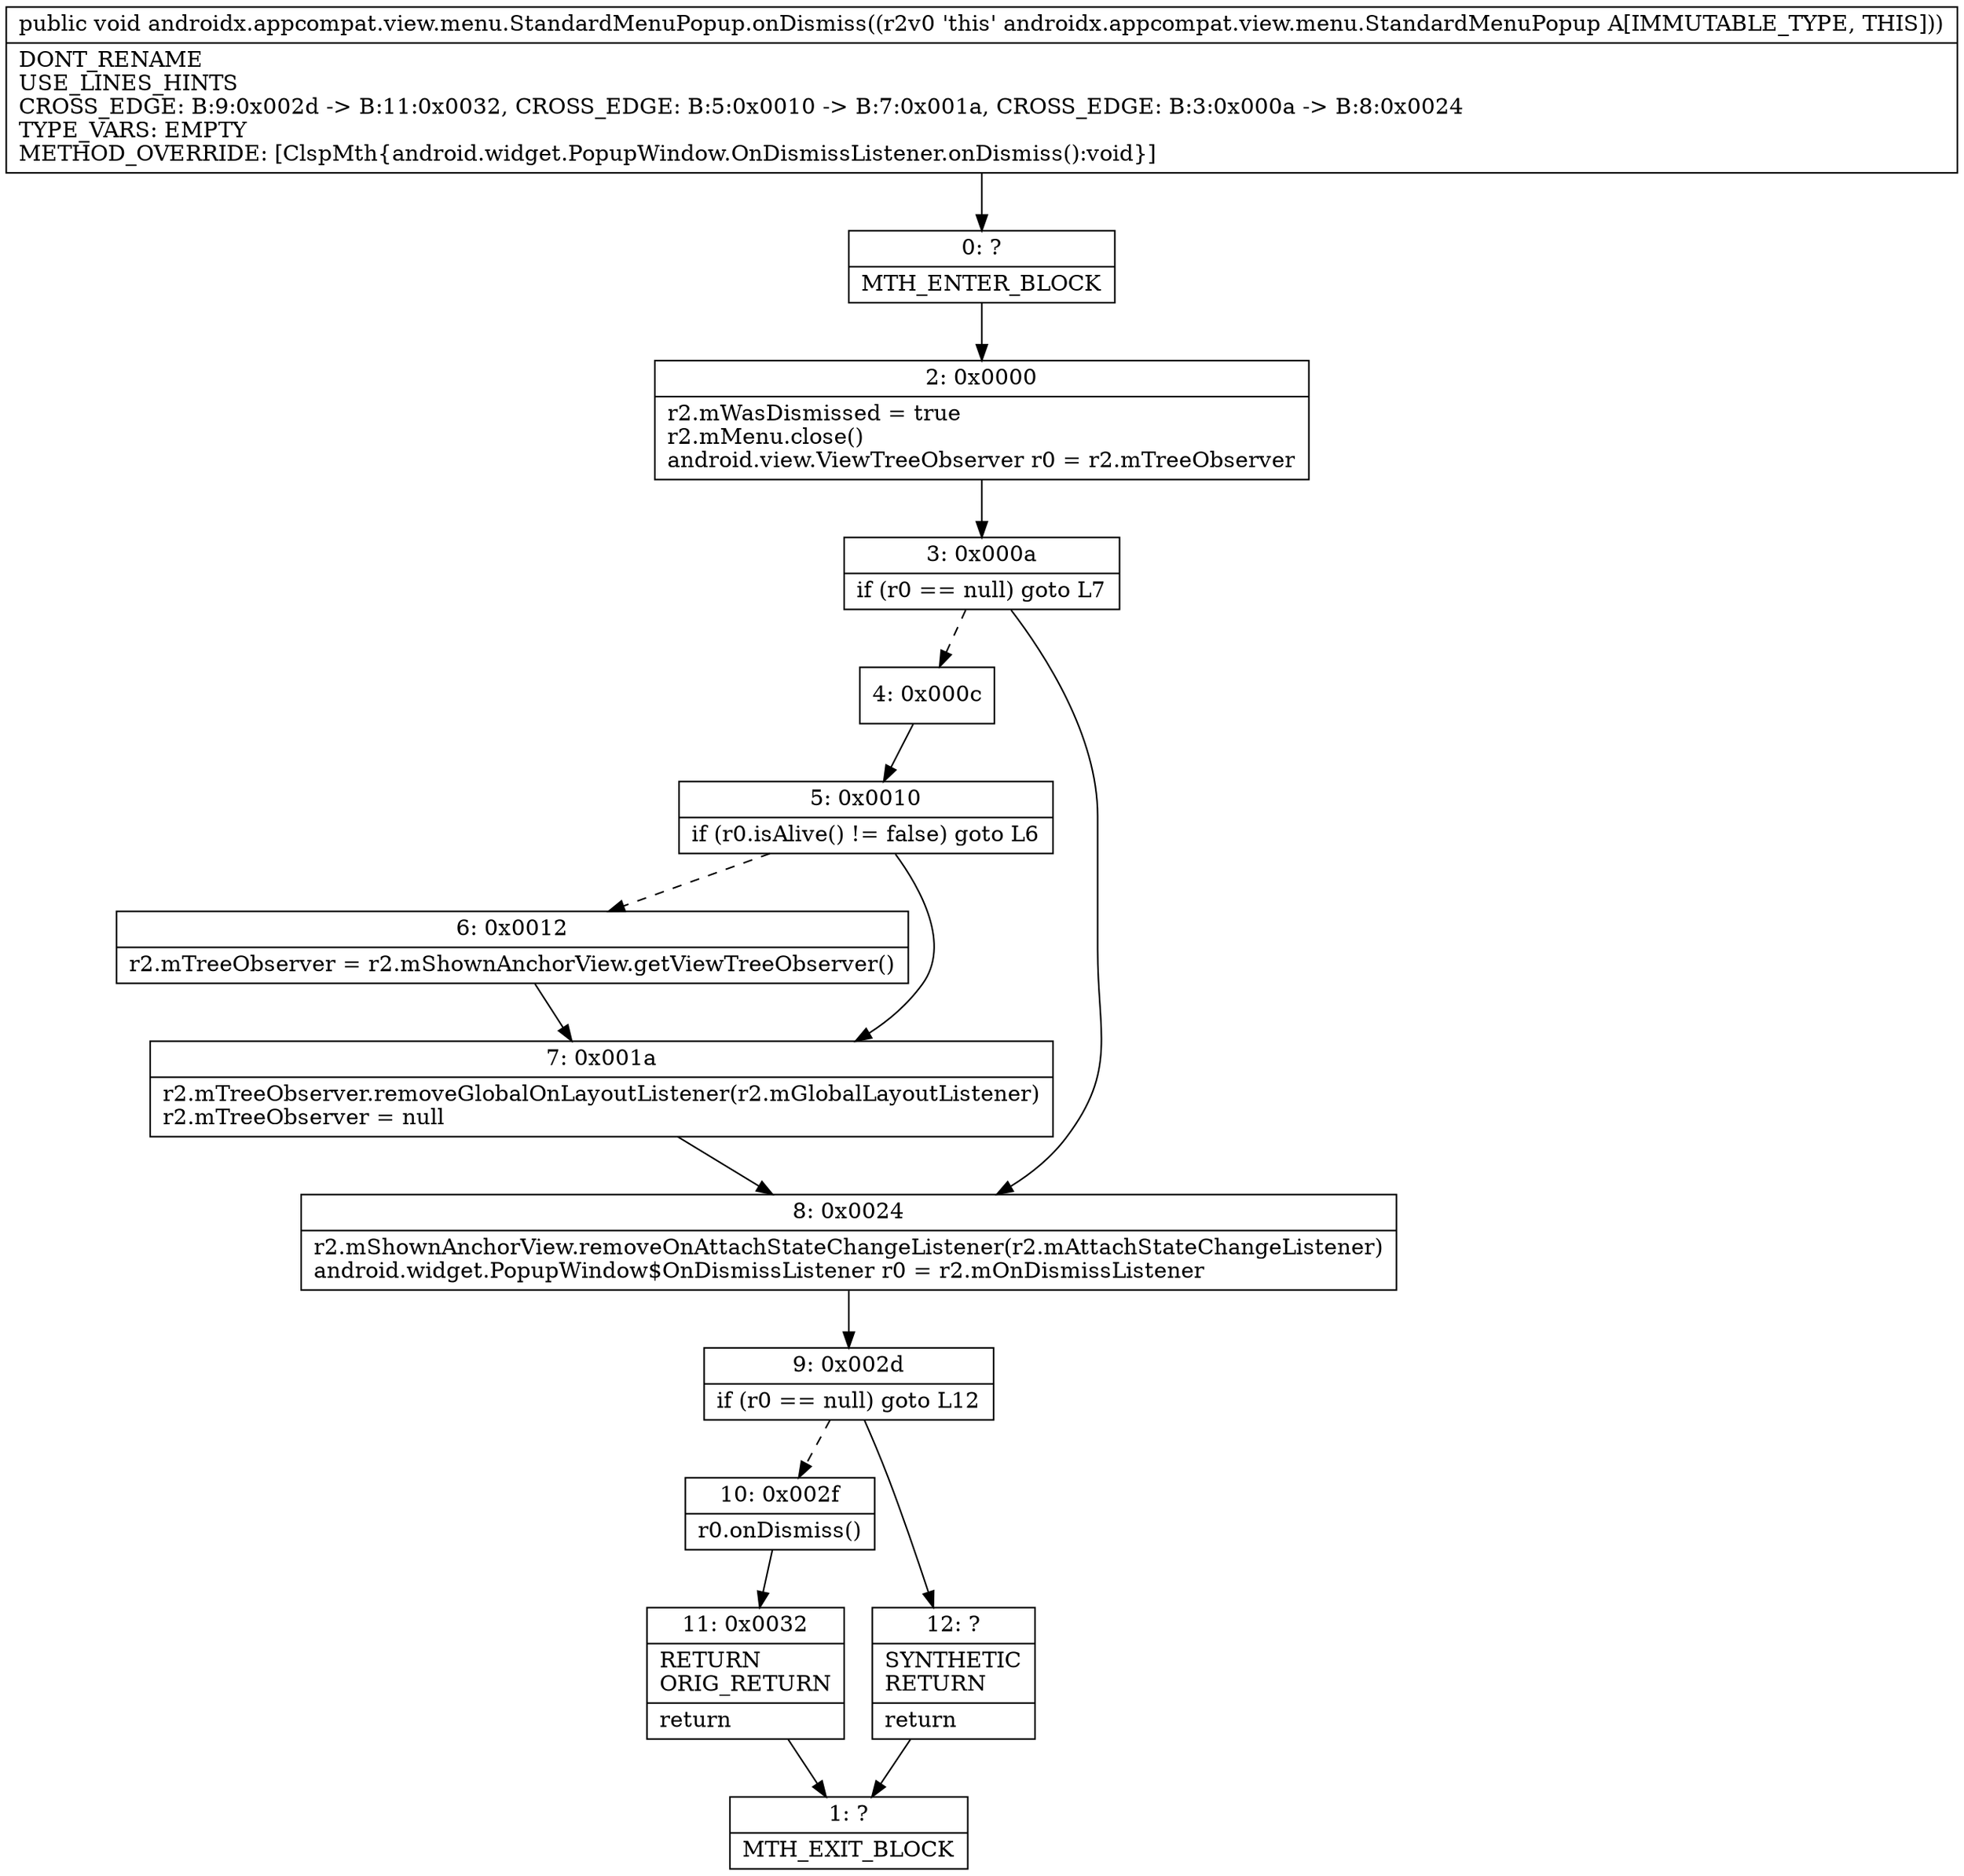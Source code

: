 digraph "CFG forandroidx.appcompat.view.menu.StandardMenuPopup.onDismiss()V" {
Node_0 [shape=record,label="{0\:\ ?|MTH_ENTER_BLOCK\l}"];
Node_2 [shape=record,label="{2\:\ 0x0000|r2.mWasDismissed = true\lr2.mMenu.close()\landroid.view.ViewTreeObserver r0 = r2.mTreeObserver\l}"];
Node_3 [shape=record,label="{3\:\ 0x000a|if (r0 == null) goto L7\l}"];
Node_4 [shape=record,label="{4\:\ 0x000c}"];
Node_5 [shape=record,label="{5\:\ 0x0010|if (r0.isAlive() != false) goto L6\l}"];
Node_6 [shape=record,label="{6\:\ 0x0012|r2.mTreeObserver = r2.mShownAnchorView.getViewTreeObserver()\l}"];
Node_7 [shape=record,label="{7\:\ 0x001a|r2.mTreeObserver.removeGlobalOnLayoutListener(r2.mGlobalLayoutListener)\lr2.mTreeObserver = null\l}"];
Node_8 [shape=record,label="{8\:\ 0x0024|r2.mShownAnchorView.removeOnAttachStateChangeListener(r2.mAttachStateChangeListener)\landroid.widget.PopupWindow$OnDismissListener r0 = r2.mOnDismissListener\l}"];
Node_9 [shape=record,label="{9\:\ 0x002d|if (r0 == null) goto L12\l}"];
Node_10 [shape=record,label="{10\:\ 0x002f|r0.onDismiss()\l}"];
Node_11 [shape=record,label="{11\:\ 0x0032|RETURN\lORIG_RETURN\l|return\l}"];
Node_1 [shape=record,label="{1\:\ ?|MTH_EXIT_BLOCK\l}"];
Node_12 [shape=record,label="{12\:\ ?|SYNTHETIC\lRETURN\l|return\l}"];
MethodNode[shape=record,label="{public void androidx.appcompat.view.menu.StandardMenuPopup.onDismiss((r2v0 'this' androidx.appcompat.view.menu.StandardMenuPopup A[IMMUTABLE_TYPE, THIS]))  | DONT_RENAME\lUSE_LINES_HINTS\lCROSS_EDGE: B:9:0x002d \-\> B:11:0x0032, CROSS_EDGE: B:5:0x0010 \-\> B:7:0x001a, CROSS_EDGE: B:3:0x000a \-\> B:8:0x0024\lTYPE_VARS: EMPTY\lMETHOD_OVERRIDE: [ClspMth\{android.widget.PopupWindow.OnDismissListener.onDismiss():void\}]\l}"];
MethodNode -> Node_0;Node_0 -> Node_2;
Node_2 -> Node_3;
Node_3 -> Node_4[style=dashed];
Node_3 -> Node_8;
Node_4 -> Node_5;
Node_5 -> Node_6[style=dashed];
Node_5 -> Node_7;
Node_6 -> Node_7;
Node_7 -> Node_8;
Node_8 -> Node_9;
Node_9 -> Node_10[style=dashed];
Node_9 -> Node_12;
Node_10 -> Node_11;
Node_11 -> Node_1;
Node_12 -> Node_1;
}

